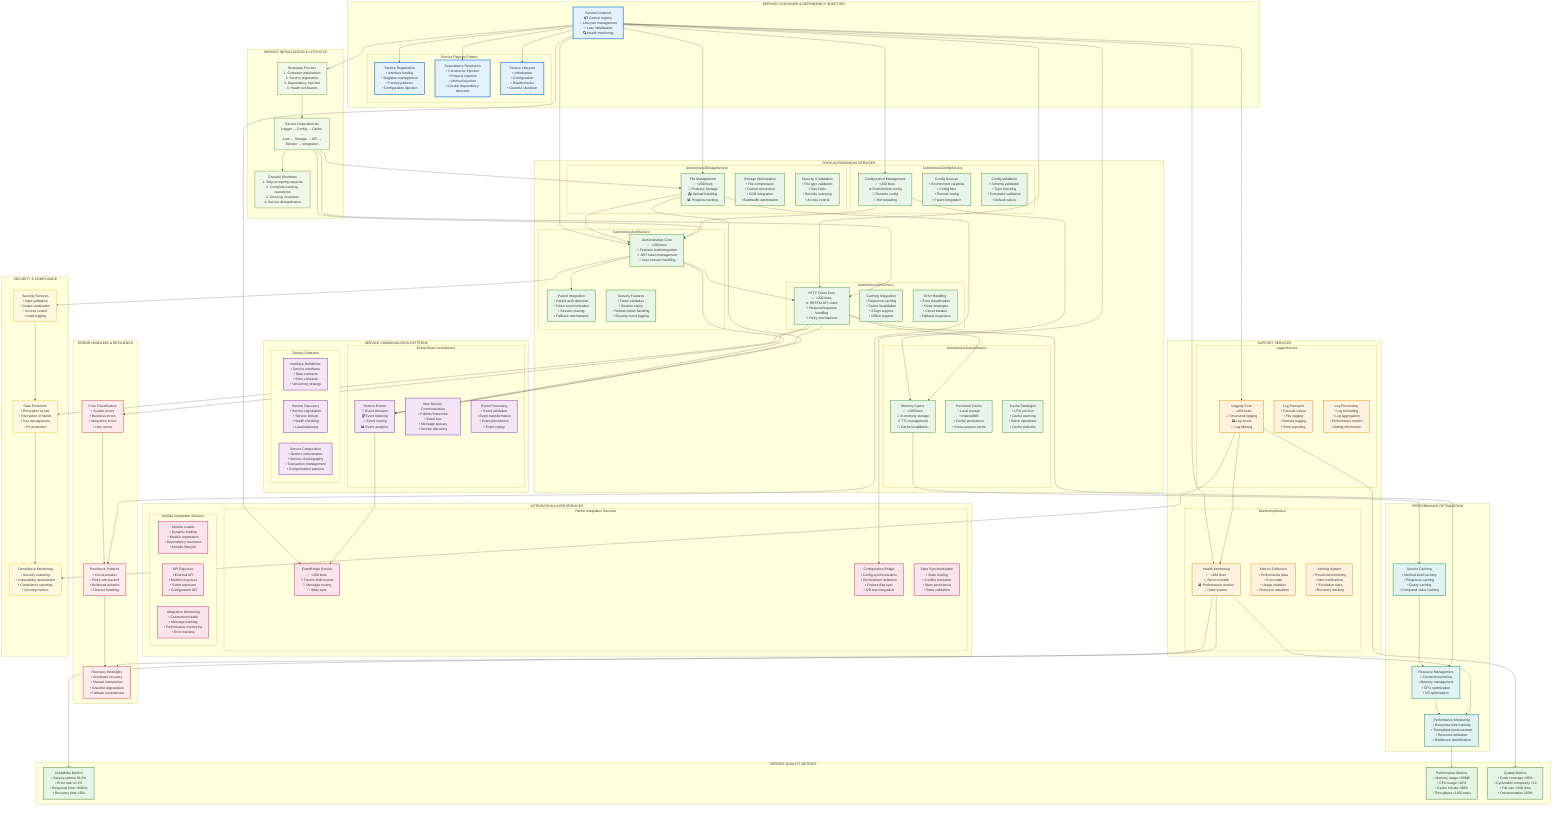 graph TB
    subgraph "SERVICE CONTAINER & DEPENDENCY INJECTION"
        SC[ServiceContainer<br/>📦 Central registry<br/>🔧 Lifecycle management<br/>⚡ Lazy initialization<br/>🔍 Health monitoring]
        
        subgraph "Service Registry Pattern"
            SR1[Service Registration<br/>• Interface binding<br/>• Singleton management<br/>• Factory patterns<br/>• Configuration injection]
            
            SR2[Dependency Resolution<br/>• Constructor injection<br/>• Property injection<br/>• Method injection<br/>• Circular dependency detection]
            
            SR3[Service Lifecycle<br/>• Initialization<br/>• Configuration<br/>• Health checks<br/>• Graceful shutdown]
        end
        
        SC --> SR1
        SC --> SR2
        SC --> SR3
    end

    subgraph "CORE AUTONOMOUS SERVICES"
        subgraph "AutonomousAuthService"
            AS1[Authentication Core<br/>✅ &lt;200 lines<br/>🔐 Firebase Auth integration<br/>🎫 JWT token management<br/>👤 User session handling]
            
            AS2[Parent Integration<br/>• Parent auth detection<br/>• Token synchronization<br/>• Session sharing<br/>• Fallback mechanisms]
            
            AS3[Security Features<br/>• Token validation<br/>• Session expiry<br/>• Refresh token handling<br/>• Security event logging]
        end
        
        subgraph "AutonomousAPIService"  
            API1[HTTP Client Core<br/>✅ &lt;200 lines<br/>🌐 RESTful API client<br/>📡 Request/response handling<br/>🔄 Retry mechanisms]
            
            API2[Caching Integration<br/>• Response caching<br/>• Cache invalidation<br/>• ETags support<br/>• Offline support]
            
            API3[Error Handling<br/>• Error classification<br/>• Retry strategies<br/>• Circuit breaker<br/>• Fallback responses]
        end
        
        subgraph "AutonomousStorageService"
            ST1[File Management<br/>✅ &lt;200 lines<br/>📁 Firebase Storage<br/>📤 Upload handling<br/>📊 Progress tracking]
            
            ST2[Storage Optimization<br/>• File compression<br/>• Format conversion<br/>• CDN integration<br/>• Bandwidth optimization]
            
            ST3[Security & Validation<br/>• File type validation<br/>• Size limits<br/>• Security scanning<br/>• Access control]
        end
        
        subgraph "AutonomousCacheService"
            CS1[Memory Cache<br/>✅ &lt;200 lines<br/>💾 In-memory storage<br/>⏰ TTL management<br/>🔄 Cache invalidation]
            
            CS2[Persistent Cache<br/>• Local storage<br/>• IndexedDB<br/>• Cache persistence<br/>• Cross-session cache]
            
            CS3[Cache Strategies<br/>• LRU eviction<br/>• Cache warming<br/>• Batch operations<br/>• Cache statistics]
        end
        
        subgraph "AutonomousConfigService"
            CF1[Configuration Management<br/>✅ &lt;200 lines<br/>⚙️ Environment config<br/>🔧 Runtime config<br/>🔄 Hot reloading]
            
            CF2[Config Sources<br/>• Environment variables<br/>• Config files<br/>• Remote config<br/>• Parent integration]
            
            CF3[Config Validation<br/>• Schema validation<br/>• Type checking<br/>• Constraint validation<br/>• Default values]
        end
    end

    subgraph "SUPPORT SERVICES"
        subgraph "LoggerService"
            LS1[Logging Core<br/>✅ &lt;200 lines<br/>📝 Structured logging<br/>📊 Log levels<br/>🎯 Log filtering]
            
            LS2[Log Transport<br/>• Console output<br/>• File logging<br/>• Remote logging<br/>• Error reporting]
            
            LS3[Log Processing<br/>• Log formatting<br/>• Log aggregation<br/>• Performance metrics<br/>• Debug information]
        end
        
        subgraph "MonitoringService"
            MS1[Health Monitoring<br/>✅ &lt;200 lines<br/>💓 Service health<br/>📊 Performance metrics<br/>🚨 Alert system]
            
            MS2[Metrics Collection<br/>• Performance data<br/>• Error rates<br/>• Usage statistics<br/>• Resource utilization]
            
            MS3[Alerting System<br/>• Threshold monitoring<br/>• Alert notifications<br/>• Escalation rules<br/>• Recovery tracking]
        end
    end

    subgraph "SERVICE COMMUNICATION PATTERNS"
        subgraph "Event-Driven Architecture"
            ED1[Service Events<br/>📡 Event emission<br/>👂 Event listening<br/>🔄 Event routing<br/>📊 Event analytics]
            
            ED2[Inter-Service Communication<br/>• Publish/Subscribe<br/>• Event bus<br/>• Message queues<br/>• Service discovery]
            
            ED3[Event Processing<br/>• Event validation<br/>• Event transformation<br/>• Event persistence<br/>• Event replay]
        end
        
        subgraph "Service Contracts"
            SC1[Interface Definitions<br/>• Service interfaces<br/>• Data contracts<br/>• Error contracts<br/>• Versioning strategy]
            
            SC2[Service Discovery<br/>• Service registration<br/>• Service lookup<br/>• Health checking<br/>• Load balancing]
            
            SC3[Service Composition<br/>• Service orchestration<br/>• Service choreography<br/>• Transaction management<br/>• Compensation patterns]
        end
    end

    subgraph "INTEGRATION LAYER SERVICES"
        subgraph "Parent Integration Services"
            PI1[EventBridge Service<br/>✅ &lt;200 lines<br/>🌉 Parent-child events<br/>📨 Message routing<br/>🔄 State sync]
            
            PI2[Configuration Bridge<br/>• Config synchronization<br/>• Environment detection<br/>• Feature flag sync<br/>• A/B test integration]
            
            PI3[State Synchronization<br/>• State sharing<br/>• Conflict resolution<br/>• State persistence<br/>• State validation]
        end
        
        subgraph "Module Integration Services"
            MI1[Module Loader<br/>• Dynamic loading<br/>• Module registration<br/>• Dependency resolution<br/>• Module lifecycle]
            
            MI2[API Exposure<br/>• External API<br/>• Method exposure<br/>• Event exposure<br/>• Configuration API]
            
            MI3[Integration Monitoring<br/>• Connection health<br/>• Message tracking<br/>• Performance monitoring<br/>• Error tracking]
        end
    end

    subgraph "SERVICE INITIALIZATION & LIFECYCLE"
        IL1[Bootstrap Process<br/>1. Container initialization<br/>2. Service registration<br/>3. Dependency injection<br/>4. Health verification]
        
        IL2[Service Dependencies<br/>Logger → Config → Cache →<br/>Auth → Storage → API →<br/>Monitor → Integration]
        
        IL3[Graceful Shutdown<br/>1. Stop accepting requests<br/>2. Complete pending operations<br/>3. Clean up resources<br/>4. Service deregistration]
        
        IL1 --> IL2 --> IL3
    end

    subgraph "ERROR HANDLING & RESILIENCE"
        EH1[Error Classification<br/>• System errors<br/>• Business errors<br/>• Integration errors<br/>• User errors]
        
        EH2[Resilience Patterns<br/>• Circuit breaker<br/>• Retry with backoff<br/>• Bulkhead isolation<br/>• Timeout handling]
        
        EH3[Recovery Strategies<br/>• Automatic recovery<br/>• Manual intervention<br/>• Graceful degradation<br/>• Fallback mechanisms]
        
        EH1 --> EH2 --> EH3
    end

    subgraph "PERFORMANCE OPTIMIZATION"
        PO1[Service Caching<br/>• Method-level caching<br/>• Response caching<br/>• Query caching<br/>• Computed value caching]
        
        PO2[Resource Management<br/>• Connection pooling<br/>• Memory management<br/>• CPU optimization<br/>• I/O optimization]
        
        PO3[Performance Monitoring<br/>• Response time tracking<br/>• Throughput measurement<br/>• Resource utilization<br/>• Bottleneck identification]
        
        PO1 --> PO2 --> PO3
    end

    subgraph "SECURITY & COMPLIANCE"
        SEC1[Security Services<br/>• Input validation<br/>• Output sanitization<br/>• Access control<br/>• Audit logging]
        
        SEC2[Data Protection<br/>• Encryption at rest<br/>• Encryption in transit<br/>• Key management<br/>• PII protection]
        
        SEC3[Compliance Monitoring<br/>• Security scanning<br/>• Vulnerability assessment<br/>• Compliance reporting<br/>• Security metrics]
        
        SEC1 --> SEC2 --> SEC3
    end

    %% Service Container connections
    SC --> AS1
    SC --> API1
    SC --> ST1
    SC --> CS1
    SC --> CF1
    SC --> LS1
    SC --> MS1

    %% Service interdependencies
    AS1 --> API1
    API1 --> CS1
    ST1 --> AS1
    CF1 --> AS1
    LS1 --> MS1

    %% Parent integration connections
    AS1 --> AS2
    CF1 --> PI2
    SC --> PI1

    %% Event-driven connections
    AS1 --> ED1
    API1 --> ED1
    ST1 --> ED1
    ED1 --> PI1

    %% Error handling connections
    API1 --> EH1
    ST1 --> EH2
    MS1 --> EH3

    %% Performance connections
    CS1 --> PO1
    MS1 --> PO3
    API1 --> PO2

    %% Security connections
    AS1 --> SEC1
    API1 --> SEC2
    LS1 --> SEC3

    %% Lifecycle connections
    SC --> IL1
    IL2 --> AS1
    IL2 --> API1
    IL2 --> ST1

    subgraph "SERVICE QUALITY METRICS"
        QM1[Availability Metrics<br/>• Service uptime 99.9%<br/>• Error rate &lt;0.1%<br/>• Response time &lt;200ms<br/>• Recovery time &lt;30s]
        
        QM2[Performance Metrics<br/>• Memory usage &lt;50MB<br/>• CPU usage &lt;10%<br/>• Cache hit rate &gt;80%<br/>• Throughput &gt;1000 req/s]
        
        QM3[Quality Metrics<br/>• Code coverage &gt;90%<br/>• Cyclomatic complexity &lt;10<br/>• File size &lt;200 lines<br/>• Documentation 100%]
    end

    %% Quality connections
    MS1 --> QM1
    PO3 --> QM2
    LS1 --> QM3

    %% Styling
    classDef container fill:#e3f2fd,stroke:#1976d2,stroke-width:3px
    classDef coreService fill:#e8f5e8,stroke:#388e3c,stroke-width:2px
    classDef supportService fill:#fff3e0,stroke:#f57c00,stroke-width:2px
    classDef communication fill:#f3e5f5,stroke:#7b1fa2,stroke-width:2px
    classDef integration fill:#fce4ec,stroke:#c2185b,stroke-width:2px
    classDef lifecycle fill:#f1f8e9,stroke:#689f38,stroke-width:2px
    classDef errorHandling fill:#ffebee,stroke:#d32f2f,stroke-width:2px
    classDef performance fill:#e0f2f1,stroke:#00796b,stroke-width:2px
    classDef security fill:#fff8e1,stroke:#fbc02d,stroke-width:2px
    classDef quality fill:#e4f5e4,stroke:#2e7d32,stroke-width:2px

    class SC,SR1,SR2,SR3 container
    class AS1,AS2,AS3,API1,API2,API3,ST1,ST2,ST3,CS1,CS2,CS3,CF1,CF2,CF3 coreService
    class LS1,LS2,LS3,MS1,MS2,MS3 supportService
    class ED1,ED2,ED3,SC1,SC2,SC3 communication
    class PI1,PI2,PI3,MI1,MI2,MI3 integration
    class IL1,IL2,IL3 lifecycle
    class EH1,EH2,EH3 errorHandling
    class PO1,PO2,PO3 performance
    class SEC1,SEC2,SEC3 security
    class QM1,QM2,QM3 quality